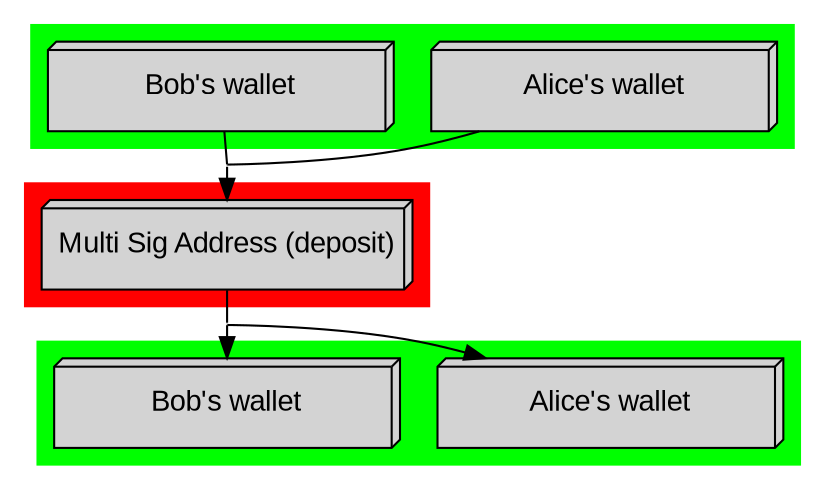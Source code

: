 digraph G {
    ranksep=0.2;
    rankdir=TB;

    node [style=filled, shape=box3d,
        width=2.3, height=0.6, fontname="Arial"];

    subgraph cluster_inputs {
        style = filled;
        color = green;
        alice_input [label="Alice's wallet"];
        bob_input [label="Bob's wallet"];
    }

    subgraph cluster_multisig {
        style = filled;
        color = red;
        multisig_address [label="Multi Sig Address (deposit)"];
    }

    subgraph cluster_outputs {
        style = filled;
        color = green;
        alice_output [label="Alice's wallet"];
        bob_output [label="Bob's wallet"];
    }

    node[shape=none, width=0, height=0, label=""];
    edge[dir=none];
    alice_input -> dummy_input;
    bob_input -> dummy_input;
    edge[dir=forward];
    dummy_input -> multisig_address;
    edge[dir=none];
    multisig_address -> dummy_output;
    edge[dir=forward];
    dummy_output -> alice_output;
    dummy_output -> bob_output;
}

